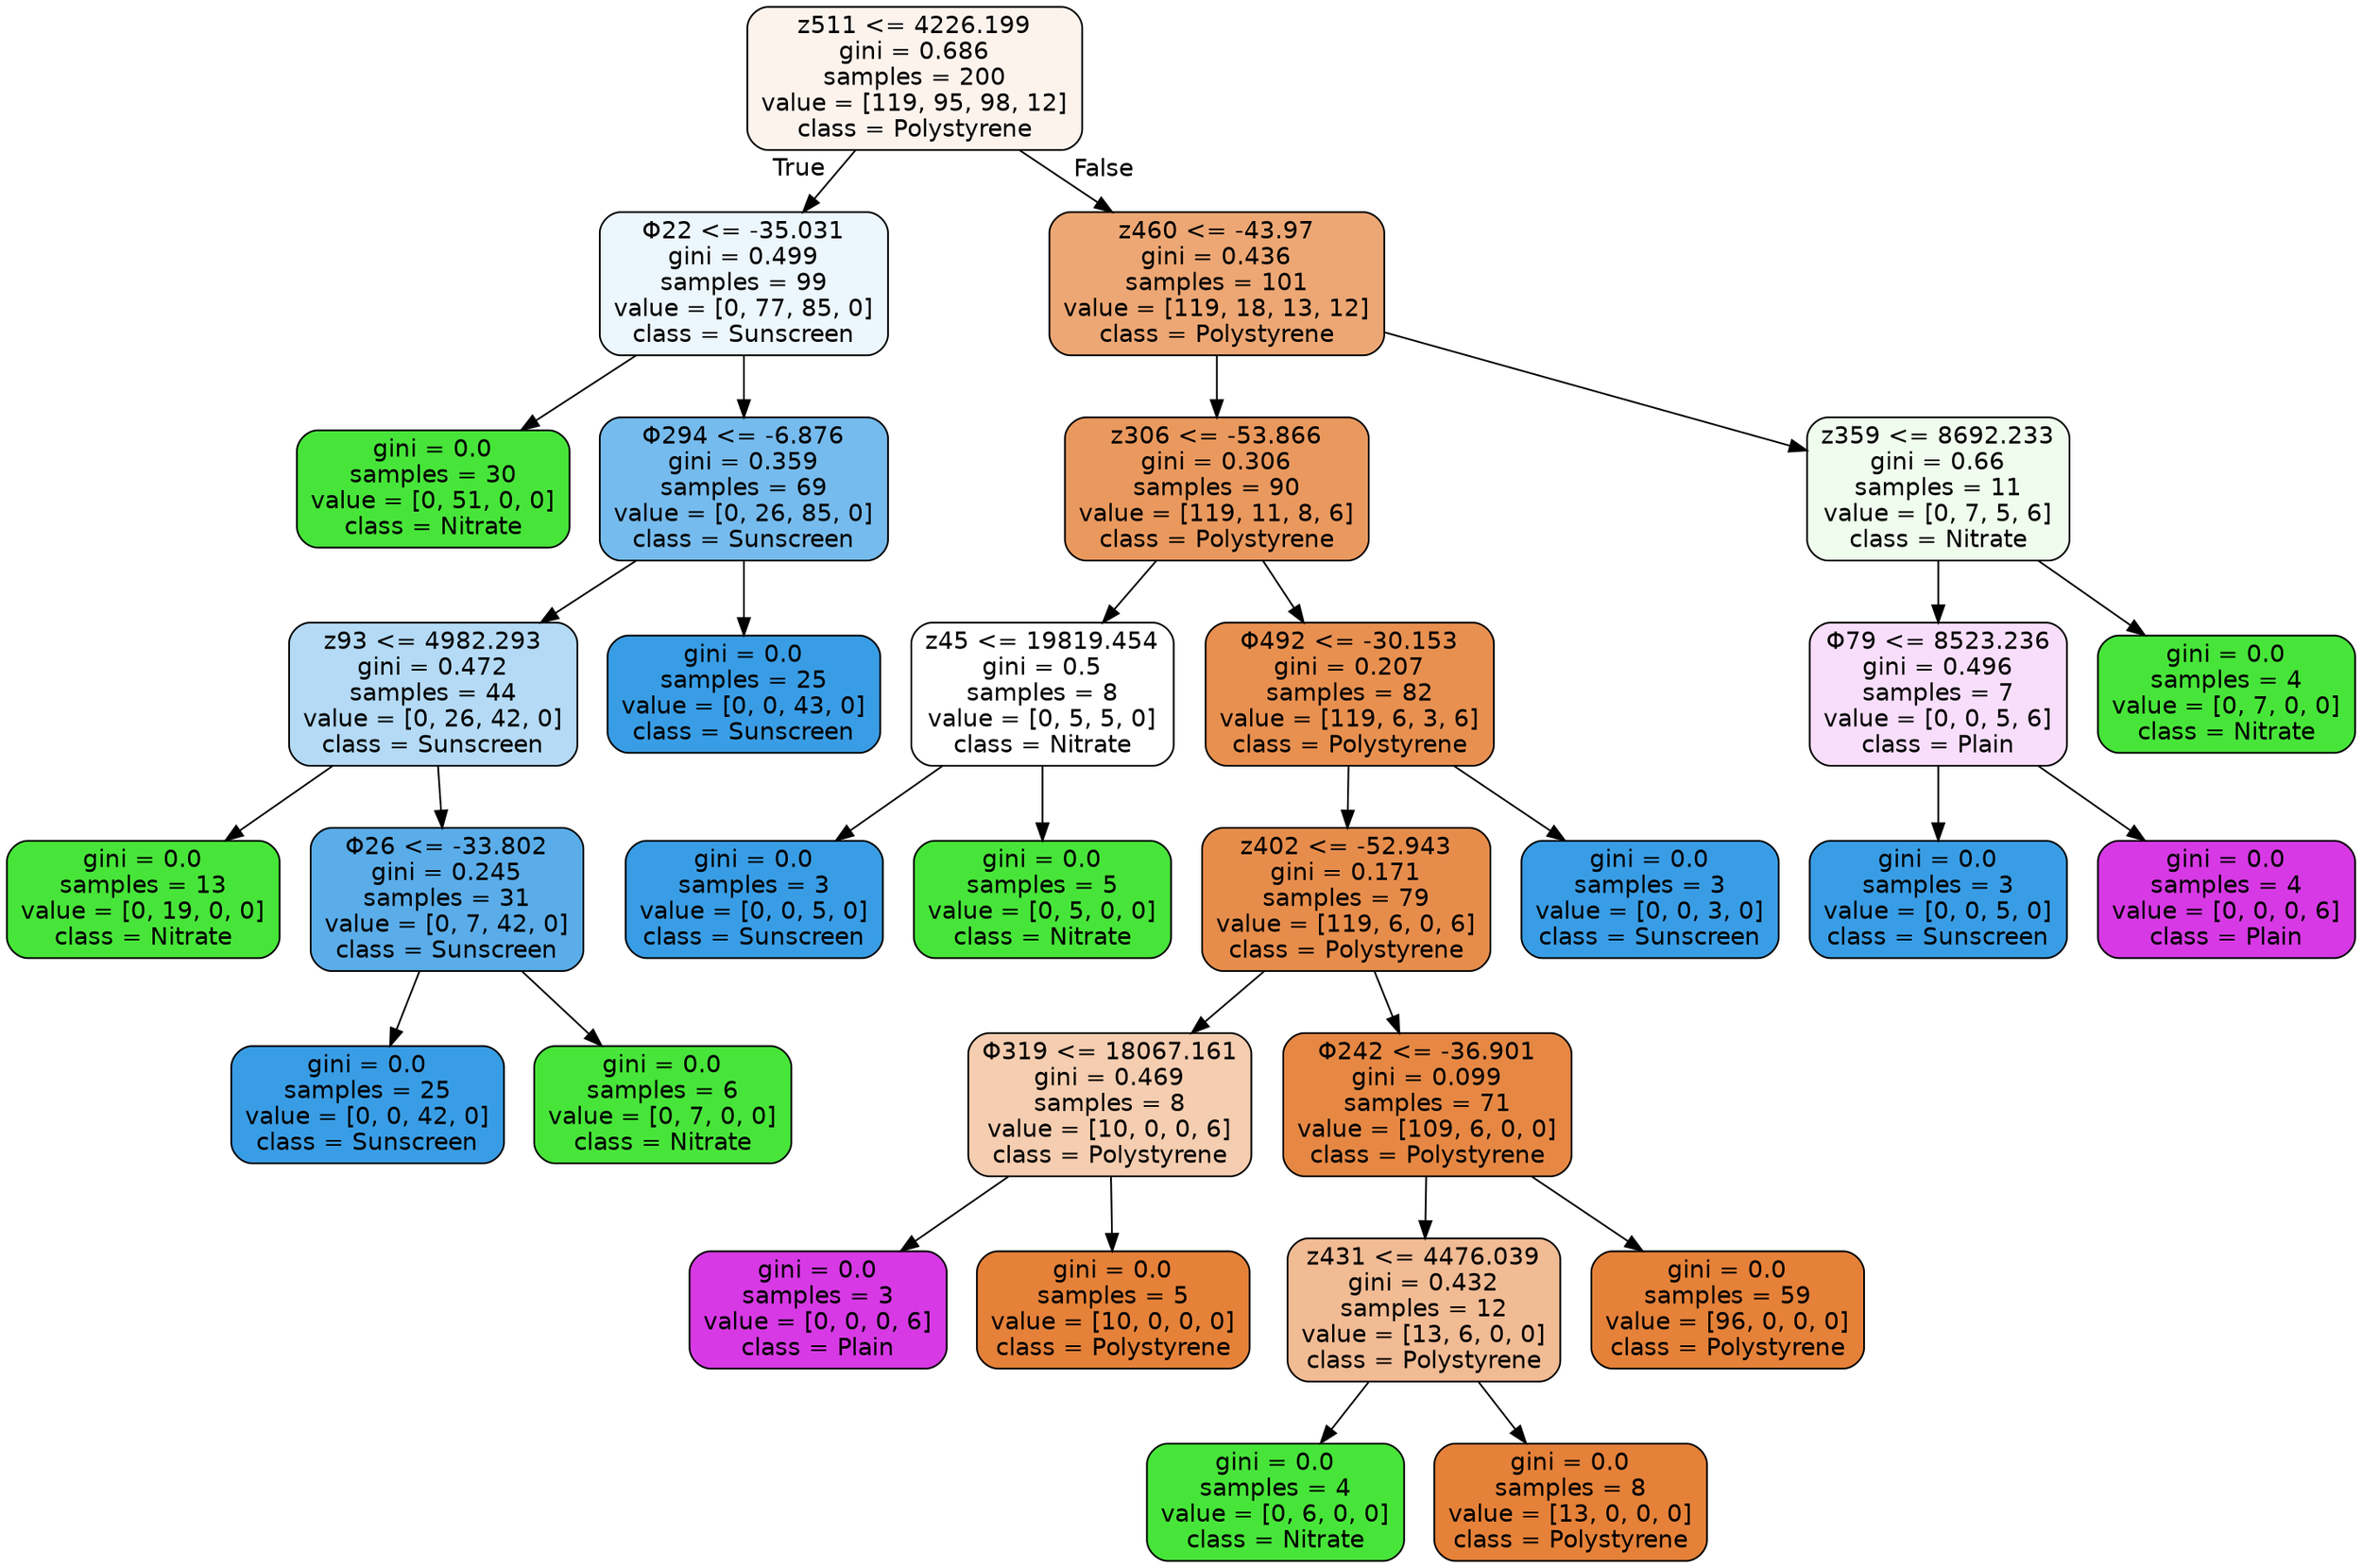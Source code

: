 digraph Tree {
node [shape=box, style="filled, rounded", color="black", fontname="helvetica"] ;
edge [fontname="helvetica"] ;
0 [label="z511 <= 4226.199\ngini = 0.686\nsamples = 200\nvalue = [119, 95, 98, 12]\nclass = Polystyrene", fillcolor="#fdf3ed"] ;
1 [label="Φ22 <= -35.031\ngini = 0.499\nsamples = 99\nvalue = [0, 77, 85, 0]\nclass = Sunscreen", fillcolor="#ecf6fd"] ;
0 -> 1 [labeldistance=2.5, labelangle=45, headlabel="True"] ;
2 [label="gini = 0.0\nsamples = 30\nvalue = [0, 51, 0, 0]\nclass = Nitrate", fillcolor="#47e539"] ;
1 -> 2 ;
3 [label="Φ294 <= -6.876\ngini = 0.359\nsamples = 69\nvalue = [0, 26, 85, 0]\nclass = Sunscreen", fillcolor="#76bbed"] ;
1 -> 3 ;
4 [label="z93 <= 4982.293\ngini = 0.472\nsamples = 44\nvalue = [0, 26, 42, 0]\nclass = Sunscreen", fillcolor="#b4daf5"] ;
3 -> 4 ;
5 [label="gini = 0.0\nsamples = 13\nvalue = [0, 19, 0, 0]\nclass = Nitrate", fillcolor="#47e539"] ;
4 -> 5 ;
6 [label="Φ26 <= -33.802\ngini = 0.245\nsamples = 31\nvalue = [0, 7, 42, 0]\nclass = Sunscreen", fillcolor="#5aade9"] ;
4 -> 6 ;
7 [label="gini = 0.0\nsamples = 25\nvalue = [0, 0, 42, 0]\nclass = Sunscreen", fillcolor="#399de5"] ;
6 -> 7 ;
8 [label="gini = 0.0\nsamples = 6\nvalue = [0, 7, 0, 0]\nclass = Nitrate", fillcolor="#47e539"] ;
6 -> 8 ;
9 [label="gini = 0.0\nsamples = 25\nvalue = [0, 0, 43, 0]\nclass = Sunscreen", fillcolor="#399de5"] ;
3 -> 9 ;
10 [label="z460 <= -43.97\ngini = 0.436\nsamples = 101\nvalue = [119, 18, 13, 12]\nclass = Polystyrene", fillcolor="#eda774"] ;
0 -> 10 [labeldistance=2.5, labelangle=-45, headlabel="False"] ;
11 [label="z306 <= -53.866\ngini = 0.306\nsamples = 90\nvalue = [119, 11, 8, 6]\nclass = Polystyrene", fillcolor="#ea995e"] ;
10 -> 11 ;
12 [label="z45 <= 19819.454\ngini = 0.5\nsamples = 8\nvalue = [0, 5, 5, 0]\nclass = Nitrate", fillcolor="#ffffff"] ;
11 -> 12 ;
13 [label="gini = 0.0\nsamples = 3\nvalue = [0, 0, 5, 0]\nclass = Sunscreen", fillcolor="#399de5"] ;
12 -> 13 ;
14 [label="gini = 0.0\nsamples = 5\nvalue = [0, 5, 0, 0]\nclass = Nitrate", fillcolor="#47e539"] ;
12 -> 14 ;
15 [label="Φ492 <= -30.153\ngini = 0.207\nsamples = 82\nvalue = [119, 6, 3, 6]\nclass = Polystyrene", fillcolor="#e89050"] ;
11 -> 15 ;
16 [label="z402 <= -52.943\ngini = 0.171\nsamples = 79\nvalue = [119, 6, 0, 6]\nclass = Polystyrene", fillcolor="#e78d4c"] ;
15 -> 16 ;
17 [label="Φ319 <= 18067.161\ngini = 0.469\nsamples = 8\nvalue = [10, 0, 0, 6]\nclass = Polystyrene", fillcolor="#f5cdb0"] ;
16 -> 17 ;
18 [label="gini = 0.0\nsamples = 3\nvalue = [0, 0, 0, 6]\nclass = Plain", fillcolor="#d739e5"] ;
17 -> 18 ;
19 [label="gini = 0.0\nsamples = 5\nvalue = [10, 0, 0, 0]\nclass = Polystyrene", fillcolor="#e58139"] ;
17 -> 19 ;
20 [label="Φ242 <= -36.901\ngini = 0.099\nsamples = 71\nvalue = [109, 6, 0, 0]\nclass = Polystyrene", fillcolor="#e68844"] ;
16 -> 20 ;
21 [label="z431 <= 4476.039\ngini = 0.432\nsamples = 12\nvalue = [13, 6, 0, 0]\nclass = Polystyrene", fillcolor="#f1bb94"] ;
20 -> 21 ;
22 [label="gini = 0.0\nsamples = 4\nvalue = [0, 6, 0, 0]\nclass = Nitrate", fillcolor="#47e539"] ;
21 -> 22 ;
23 [label="gini = 0.0\nsamples = 8\nvalue = [13, 0, 0, 0]\nclass = Polystyrene", fillcolor="#e58139"] ;
21 -> 23 ;
24 [label="gini = 0.0\nsamples = 59\nvalue = [96, 0, 0, 0]\nclass = Polystyrene", fillcolor="#e58139"] ;
20 -> 24 ;
25 [label="gini = 0.0\nsamples = 3\nvalue = [0, 0, 3, 0]\nclass = Sunscreen", fillcolor="#399de5"] ;
15 -> 25 ;
26 [label="z359 <= 8692.233\ngini = 0.66\nsamples = 11\nvalue = [0, 7, 5, 6]\nclass = Nitrate", fillcolor="#f0fdee"] ;
10 -> 26 ;
27 [label="Φ79 <= 8523.236\ngini = 0.496\nsamples = 7\nvalue = [0, 0, 5, 6]\nclass = Plain", fillcolor="#f8defb"] ;
26 -> 27 ;
28 [label="gini = 0.0\nsamples = 3\nvalue = [0, 0, 5, 0]\nclass = Sunscreen", fillcolor="#399de5"] ;
27 -> 28 ;
29 [label="gini = 0.0\nsamples = 4\nvalue = [0, 0, 0, 6]\nclass = Plain", fillcolor="#d739e5"] ;
27 -> 29 ;
30 [label="gini = 0.0\nsamples = 4\nvalue = [0, 7, 0, 0]\nclass = Nitrate", fillcolor="#47e539"] ;
26 -> 30 ;
}